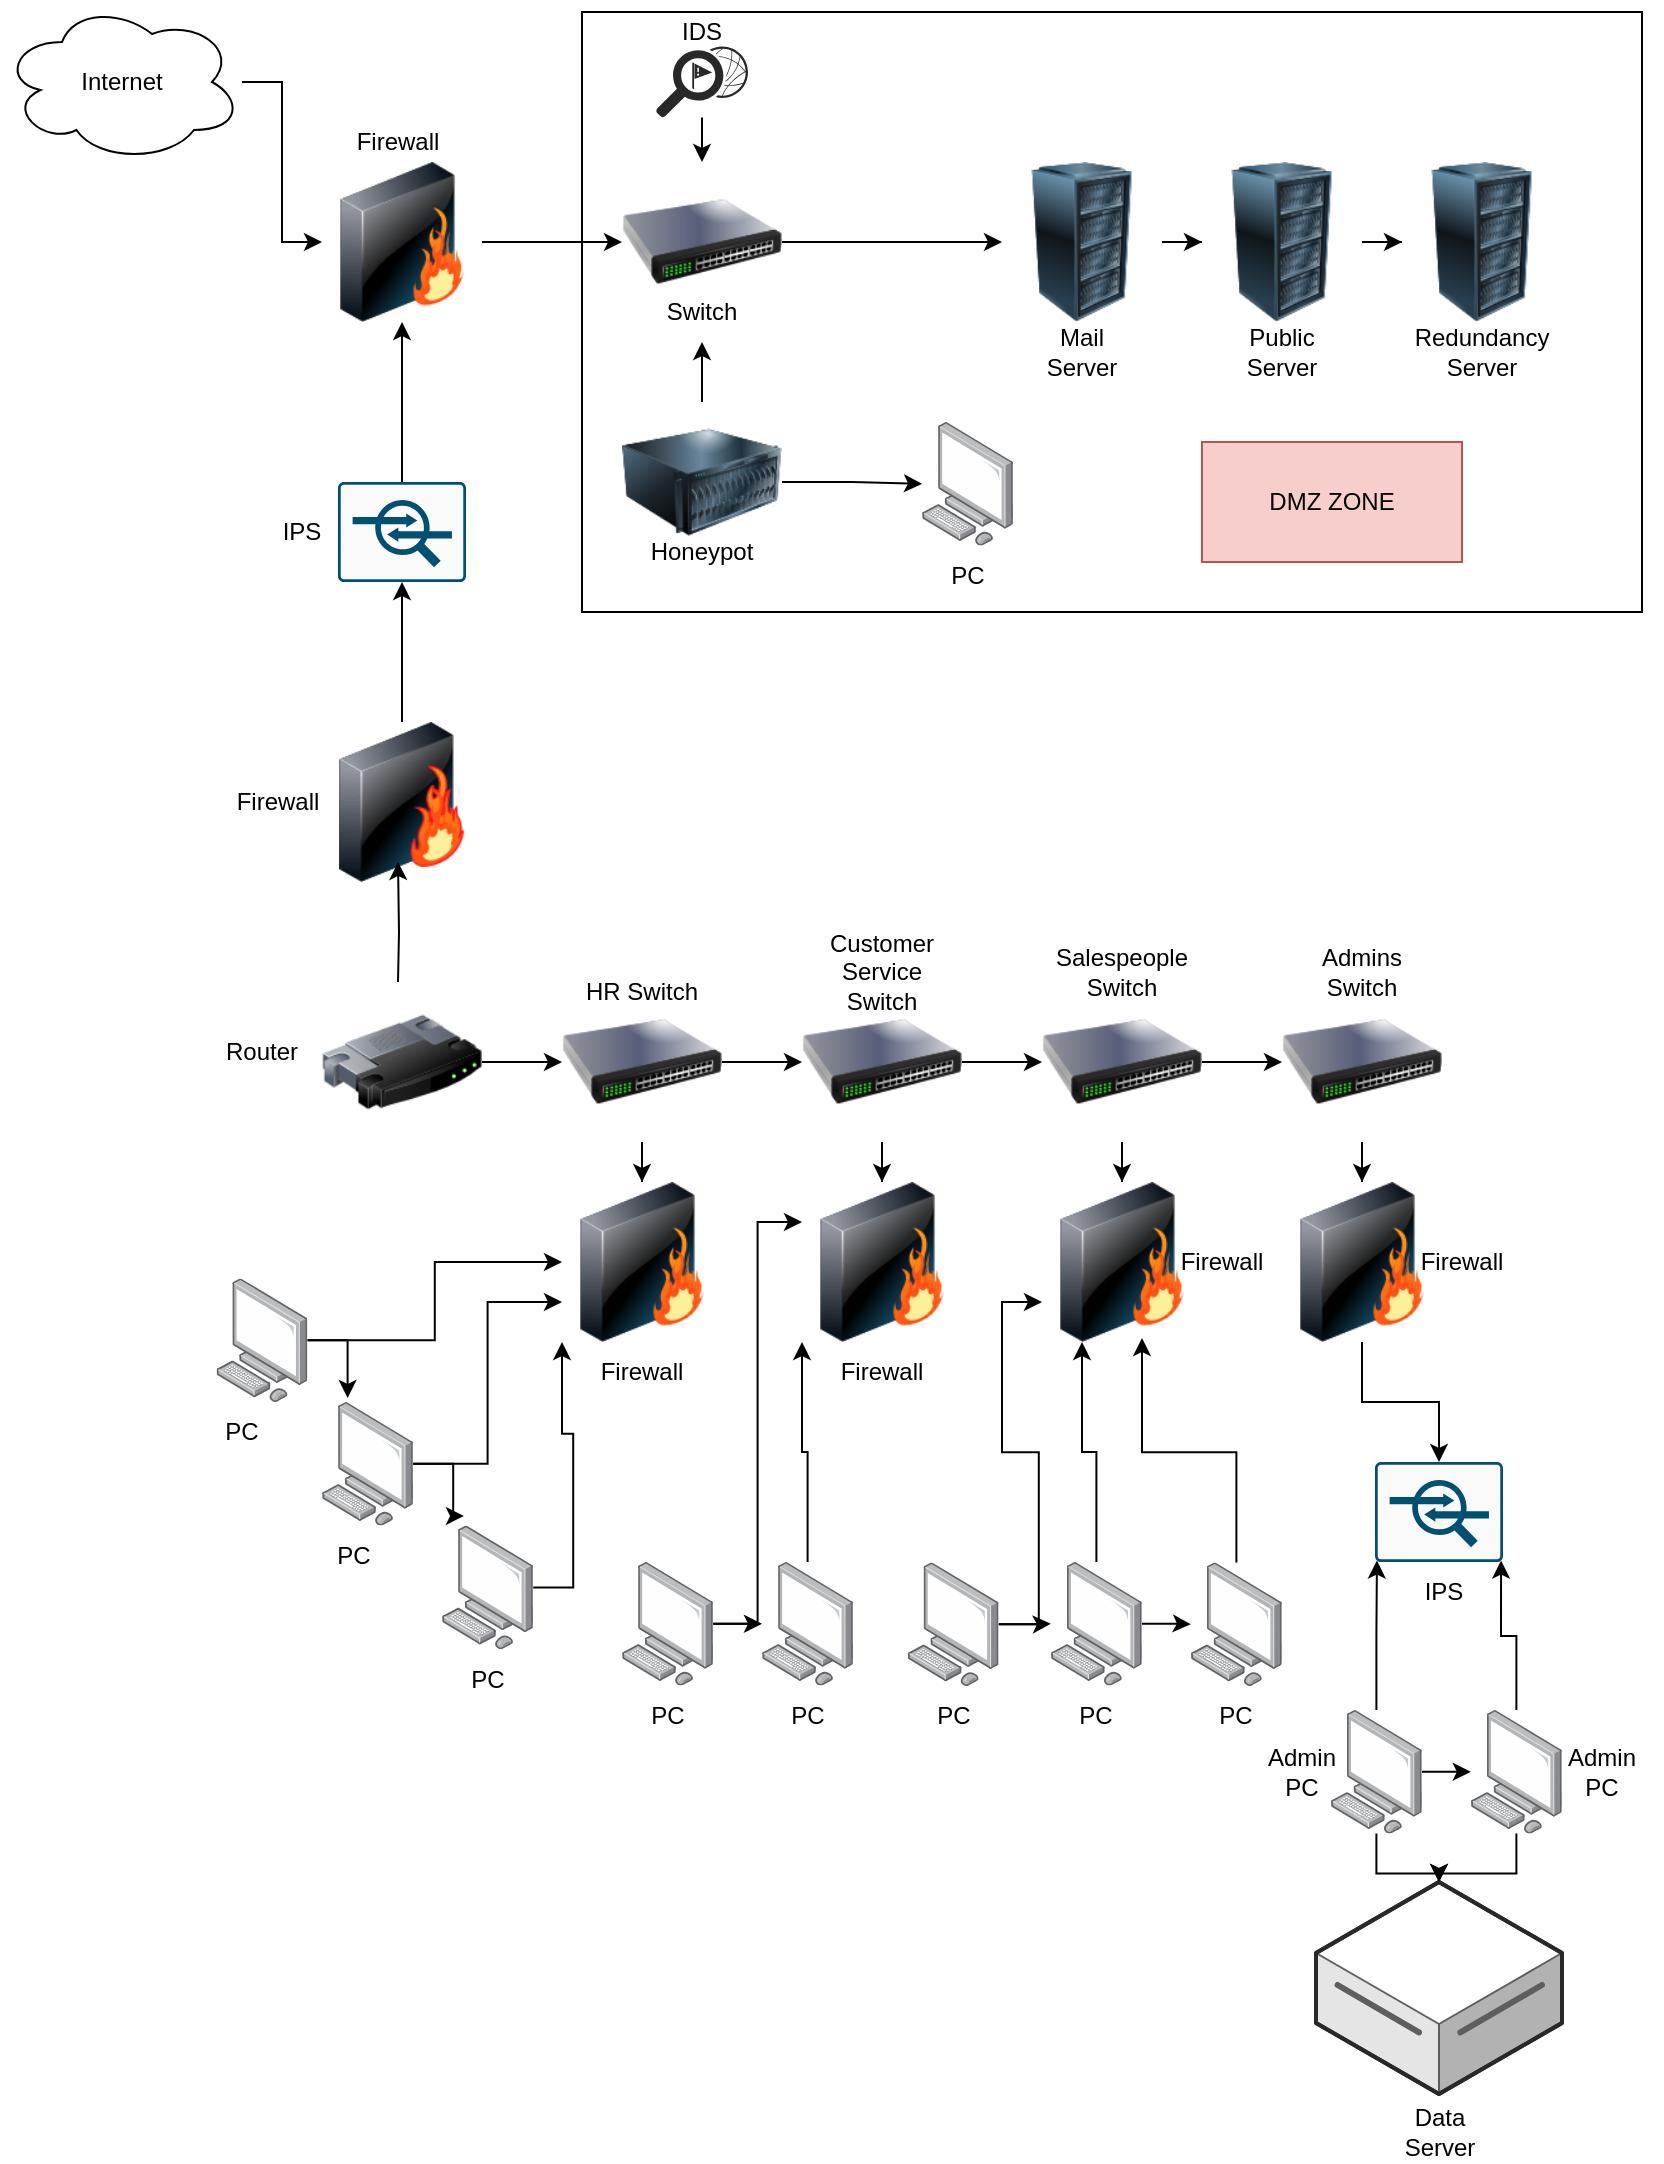 <mxfile version="24.0.7" type="github">
  <diagram name="Page-1" id="75iP4moHz4gSnm8W7jYa">
    <mxGraphModel dx="1434" dy="786" grid="1" gridSize="10" guides="1" tooltips="1" connect="1" arrows="1" fold="1" page="1" pageScale="1" pageWidth="850" pageHeight="1100" math="0" shadow="0">
      <root>
        <mxCell id="0" />
        <mxCell id="1" parent="0" />
        <mxCell id="Fdf8ruKNhAeZIdXmLDlQ-97" value="" style="rounded=0;whiteSpace=wrap;html=1;" vertex="1" parent="1">
          <mxGeometry x="290" y="5" width="530" height="300" as="geometry" />
        </mxCell>
        <mxCell id="Fdf8ruKNhAeZIdXmLDlQ-5" style="edgeStyle=orthogonalEdgeStyle;rounded=0;orthogonalLoop=1;jettySize=auto;html=1;" edge="1" parent="1" source="Fdf8ruKNhAeZIdXmLDlQ-1" target="Fdf8ruKNhAeZIdXmLDlQ-3">
          <mxGeometry relative="1" as="geometry" />
        </mxCell>
        <mxCell id="Fdf8ruKNhAeZIdXmLDlQ-1" value="" style="ellipse;shape=cloud;whiteSpace=wrap;html=1;" vertex="1" parent="1">
          <mxGeometry width="120" height="80" as="geometry" />
        </mxCell>
        <mxCell id="Fdf8ruKNhAeZIdXmLDlQ-2" value="Internet" style="text;html=1;align=center;verticalAlign=middle;whiteSpace=wrap;rounded=0;" vertex="1" parent="1">
          <mxGeometry x="30" y="25" width="60" height="30" as="geometry" />
        </mxCell>
        <mxCell id="Fdf8ruKNhAeZIdXmLDlQ-24" style="edgeStyle=orthogonalEdgeStyle;rounded=0;orthogonalLoop=1;jettySize=auto;html=1;entryX=0;entryY=0.5;entryDx=0;entryDy=0;" edge="1" parent="1" source="Fdf8ruKNhAeZIdXmLDlQ-3" target="Fdf8ruKNhAeZIdXmLDlQ-22">
          <mxGeometry relative="1" as="geometry">
            <mxPoint x="300" y="120" as="targetPoint" />
          </mxGeometry>
        </mxCell>
        <mxCell id="Fdf8ruKNhAeZIdXmLDlQ-3" value="" style="image;html=1;image=img/lib/clip_art/networking/Firewall_128x128.png" vertex="1" parent="1">
          <mxGeometry x="160" y="80" width="80" height="80" as="geometry" />
        </mxCell>
        <mxCell id="Fdf8ruKNhAeZIdXmLDlQ-27" style="edgeStyle=orthogonalEdgeStyle;rounded=0;orthogonalLoop=1;jettySize=auto;html=1;" edge="1" parent="1" source="Fdf8ruKNhAeZIdXmLDlQ-6" target="Fdf8ruKNhAeZIdXmLDlQ-20">
          <mxGeometry relative="1" as="geometry" />
        </mxCell>
        <mxCell id="Fdf8ruKNhAeZIdXmLDlQ-6" value="" style="image;html=1;image=img/lib/clip_art/computers/Server_Rack_128x128.png" vertex="1" parent="1">
          <mxGeometry x="500" y="80" width="80" height="80" as="geometry" />
        </mxCell>
        <mxCell id="Fdf8ruKNhAeZIdXmLDlQ-19" style="edgeStyle=orthogonalEdgeStyle;rounded=0;orthogonalLoop=1;jettySize=auto;html=1;" edge="1" parent="1" source="Fdf8ruKNhAeZIdXmLDlQ-8" target="Fdf8ruKNhAeZIdXmLDlQ-18">
          <mxGeometry relative="1" as="geometry" />
        </mxCell>
        <mxCell id="Fdf8ruKNhAeZIdXmLDlQ-132" style="edgeStyle=orthogonalEdgeStyle;rounded=0;orthogonalLoop=1;jettySize=auto;html=1;entryX=0.5;entryY=1;entryDx=0;entryDy=0;" edge="1" parent="1" source="Fdf8ruKNhAeZIdXmLDlQ-8" target="Fdf8ruKNhAeZIdXmLDlQ-33">
          <mxGeometry relative="1" as="geometry" />
        </mxCell>
        <mxCell id="Fdf8ruKNhAeZIdXmLDlQ-8" value="" style="image;html=1;image=img/lib/clip_art/computers/Server_128x128.png" vertex="1" parent="1">
          <mxGeometry x="310" y="200" width="80" height="80" as="geometry" />
        </mxCell>
        <mxCell id="Fdf8ruKNhAeZIdXmLDlQ-10" style="edgeStyle=orthogonalEdgeStyle;rounded=0;orthogonalLoop=1;jettySize=auto;html=1;" edge="1" parent="1" source="Fdf8ruKNhAeZIdXmLDlQ-9" target="Fdf8ruKNhAeZIdXmLDlQ-3">
          <mxGeometry relative="1" as="geometry" />
        </mxCell>
        <mxCell id="Fdf8ruKNhAeZIdXmLDlQ-9" value="" style="sketch=0;points=[[0.015,0.015,0],[0.985,0.015,0],[0.985,0.985,0],[0.015,0.985,0],[0.25,0,0],[0.5,0,0],[0.75,0,0],[1,0.25,0],[1,0.5,0],[1,0.75,0],[0.75,1,0],[0.5,1,0],[0.25,1,0],[0,0.75,0],[0,0.5,0],[0,0.25,0]];verticalLabelPosition=bottom;html=1;verticalAlign=top;aspect=fixed;align=center;pointerEvents=1;shape=mxgraph.cisco19.rect;prIcon=ips_ids;fillColor=#FAFAFA;strokeColor=#005073;" vertex="1" parent="1">
          <mxGeometry x="168" y="240" width="64" height="50" as="geometry" />
        </mxCell>
        <mxCell id="Fdf8ruKNhAeZIdXmLDlQ-129" style="edgeStyle=orthogonalEdgeStyle;rounded=0;orthogonalLoop=1;jettySize=auto;html=1;" edge="1" parent="1" source="Fdf8ruKNhAeZIdXmLDlQ-12" target="Fdf8ruKNhAeZIdXmLDlQ-22">
          <mxGeometry relative="1" as="geometry" />
        </mxCell>
        <mxCell id="Fdf8ruKNhAeZIdXmLDlQ-12" value="" style="verticalLabelPosition=bottom;sketch=0;html=1;fillColor=#282828;strokeColor=none;verticalAlign=top;pointerEvents=1;align=center;shape=mxgraph.cisco_safe.security_icons.ids;" vertex="1" parent="1">
          <mxGeometry x="327" y="22.25" width="46" height="35.5" as="geometry" />
        </mxCell>
        <mxCell id="Fdf8ruKNhAeZIdXmLDlQ-18" value="" style="image;points=[];aspect=fixed;html=1;align=center;shadow=0;dashed=0;image=img/lib/allied_telesis/computer_and_terminals/Personal_Computer.svg;" vertex="1" parent="1">
          <mxGeometry x="460" y="210" width="45.6" height="61.8" as="geometry" />
        </mxCell>
        <mxCell id="Fdf8ruKNhAeZIdXmLDlQ-28" style="edgeStyle=orthogonalEdgeStyle;rounded=0;orthogonalLoop=1;jettySize=auto;html=1;" edge="1" parent="1" source="Fdf8ruKNhAeZIdXmLDlQ-20" target="Fdf8ruKNhAeZIdXmLDlQ-21">
          <mxGeometry relative="1" as="geometry" />
        </mxCell>
        <mxCell id="Fdf8ruKNhAeZIdXmLDlQ-20" value="" style="image;html=1;image=img/lib/clip_art/computers/Server_Rack_128x128.png" vertex="1" parent="1">
          <mxGeometry x="600" y="80" width="80" height="80" as="geometry" />
        </mxCell>
        <mxCell id="Fdf8ruKNhAeZIdXmLDlQ-21" value="" style="image;html=1;image=img/lib/clip_art/computers/Server_Rack_128x128.png" vertex="1" parent="1">
          <mxGeometry x="700" y="80" width="80" height="80" as="geometry" />
        </mxCell>
        <mxCell id="Fdf8ruKNhAeZIdXmLDlQ-26" style="edgeStyle=orthogonalEdgeStyle;rounded=0;orthogonalLoop=1;jettySize=auto;html=1;" edge="1" parent="1" source="Fdf8ruKNhAeZIdXmLDlQ-22" target="Fdf8ruKNhAeZIdXmLDlQ-6">
          <mxGeometry relative="1" as="geometry" />
        </mxCell>
        <mxCell id="Fdf8ruKNhAeZIdXmLDlQ-22" value="" style="image;html=1;image=img/lib/clip_art/networking/Switch_128x128.png" vertex="1" parent="1">
          <mxGeometry x="310" y="80" width="80" height="80" as="geometry" />
        </mxCell>
        <mxCell id="Fdf8ruKNhAeZIdXmLDlQ-31" value="Honeypot" style="text;html=1;align=center;verticalAlign=middle;whiteSpace=wrap;rounded=0;" vertex="1" parent="1">
          <mxGeometry x="320" y="260" width="60" height="30" as="geometry" />
        </mxCell>
        <mxCell id="Fdf8ruKNhAeZIdXmLDlQ-32" value="PC" style="text;html=1;align=center;verticalAlign=middle;whiteSpace=wrap;rounded=0;" vertex="1" parent="1">
          <mxGeometry x="452.8" y="271.8" width="60" height="30" as="geometry" />
        </mxCell>
        <mxCell id="Fdf8ruKNhAeZIdXmLDlQ-33" value="Switch" style="text;html=1;align=center;verticalAlign=middle;whiteSpace=wrap;rounded=0;" vertex="1" parent="1">
          <mxGeometry x="320" y="140" width="60" height="30" as="geometry" />
        </mxCell>
        <mxCell id="Fdf8ruKNhAeZIdXmLDlQ-35" value="IDS" style="text;html=1;align=center;verticalAlign=middle;whiteSpace=wrap;rounded=0;" vertex="1" parent="1">
          <mxGeometry x="320" width="60" height="30" as="geometry" />
        </mxCell>
        <mxCell id="Fdf8ruKNhAeZIdXmLDlQ-36" value="IPS" style="text;html=1;align=center;verticalAlign=middle;whiteSpace=wrap;rounded=0;" vertex="1" parent="1">
          <mxGeometry x="120" y="250" width="60" height="30" as="geometry" />
        </mxCell>
        <mxCell id="Fdf8ruKNhAeZIdXmLDlQ-37" value="Firewall" style="text;html=1;align=center;verticalAlign=middle;whiteSpace=wrap;rounded=0;" vertex="1" parent="1">
          <mxGeometry x="168" y="55" width="60" height="30" as="geometry" />
        </mxCell>
        <mxCell id="Fdf8ruKNhAeZIdXmLDlQ-39" value="Mail Server" style="text;html=1;align=center;verticalAlign=middle;whiteSpace=wrap;rounded=0;" vertex="1" parent="1">
          <mxGeometry x="510" y="160" width="60" height="30" as="geometry" />
        </mxCell>
        <mxCell id="Fdf8ruKNhAeZIdXmLDlQ-41" value="Public Server" style="text;html=1;align=center;verticalAlign=middle;whiteSpace=wrap;rounded=0;" vertex="1" parent="1">
          <mxGeometry x="610" y="160" width="60" height="30" as="geometry" />
        </mxCell>
        <mxCell id="Fdf8ruKNhAeZIdXmLDlQ-42" value="Redundancy Server" style="text;html=1;align=center;verticalAlign=middle;whiteSpace=wrap;rounded=0;" vertex="1" parent="1">
          <mxGeometry x="710" y="160" width="60" height="30" as="geometry" />
        </mxCell>
        <mxCell id="Fdf8ruKNhAeZIdXmLDlQ-43" value="" style="image;html=1;image=img/lib/clip_art/networking/Firewall-page1_128x128.png" vertex="1" parent="1">
          <mxGeometry x="160" y="360" width="80" height="80" as="geometry" />
        </mxCell>
        <mxCell id="Fdf8ruKNhAeZIdXmLDlQ-44" style="edgeStyle=orthogonalEdgeStyle;rounded=0;orthogonalLoop=1;jettySize=auto;html=1;entryX=0.5;entryY=1;entryDx=0;entryDy=0;entryPerimeter=0;" edge="1" parent="1" source="Fdf8ruKNhAeZIdXmLDlQ-43" target="Fdf8ruKNhAeZIdXmLDlQ-9">
          <mxGeometry relative="1" as="geometry" />
        </mxCell>
        <mxCell id="Fdf8ruKNhAeZIdXmLDlQ-45" value="Firewall" style="text;html=1;align=center;verticalAlign=middle;whiteSpace=wrap;rounded=0;" vertex="1" parent="1">
          <mxGeometry x="108" y="385" width="60" height="30" as="geometry" />
        </mxCell>
        <mxCell id="Fdf8ruKNhAeZIdXmLDlQ-47" style="edgeStyle=orthogonalEdgeStyle;rounded=0;orthogonalLoop=1;jettySize=auto;html=1;entryX=0.475;entryY=0.875;entryDx=0;entryDy=0;entryPerimeter=0;" edge="1" parent="1" target="Fdf8ruKNhAeZIdXmLDlQ-43">
          <mxGeometry relative="1" as="geometry">
            <mxPoint x="198" y="490" as="sourcePoint" />
          </mxGeometry>
        </mxCell>
        <mxCell id="Fdf8ruKNhAeZIdXmLDlQ-48" value="Router" style="text;html=1;align=center;verticalAlign=middle;whiteSpace=wrap;rounded=0;" vertex="1" parent="1">
          <mxGeometry x="100" y="510" width="60" height="30" as="geometry" />
        </mxCell>
        <mxCell id="Fdf8ruKNhAeZIdXmLDlQ-54" style="edgeStyle=orthogonalEdgeStyle;rounded=0;orthogonalLoop=1;jettySize=auto;html=1;" edge="1" parent="1" source="Fdf8ruKNhAeZIdXmLDlQ-49" target="Fdf8ruKNhAeZIdXmLDlQ-50">
          <mxGeometry relative="1" as="geometry" />
        </mxCell>
        <mxCell id="Fdf8ruKNhAeZIdXmLDlQ-49" value="" style="image;html=1;image=img/lib/clip_art/networking/Router_128x128.png" vertex="1" parent="1">
          <mxGeometry x="160" y="490" width="80" height="80" as="geometry" />
        </mxCell>
        <mxCell id="Fdf8ruKNhAeZIdXmLDlQ-56" style="edgeStyle=orthogonalEdgeStyle;rounded=0;orthogonalLoop=1;jettySize=auto;html=1;entryX=0;entryY=0.5;entryDx=0;entryDy=0;" edge="1" parent="1" source="Fdf8ruKNhAeZIdXmLDlQ-50" target="Fdf8ruKNhAeZIdXmLDlQ-51">
          <mxGeometry relative="1" as="geometry" />
        </mxCell>
        <mxCell id="Fdf8ruKNhAeZIdXmLDlQ-67" style="edgeStyle=orthogonalEdgeStyle;rounded=0;orthogonalLoop=1;jettySize=auto;html=1;" edge="1" parent="1" source="Fdf8ruKNhAeZIdXmLDlQ-50" target="Fdf8ruKNhAeZIdXmLDlQ-63">
          <mxGeometry relative="1" as="geometry" />
        </mxCell>
        <mxCell id="Fdf8ruKNhAeZIdXmLDlQ-50" value="" style="image;html=1;image=img/lib/clip_art/networking/Switch_128x128.png" vertex="1" parent="1">
          <mxGeometry x="280" y="490" width="80" height="80" as="geometry" />
        </mxCell>
        <mxCell id="Fdf8ruKNhAeZIdXmLDlQ-57" style="edgeStyle=orthogonalEdgeStyle;rounded=0;orthogonalLoop=1;jettySize=auto;html=1;" edge="1" parent="1" source="Fdf8ruKNhAeZIdXmLDlQ-51" target="Fdf8ruKNhAeZIdXmLDlQ-52">
          <mxGeometry relative="1" as="geometry" />
        </mxCell>
        <mxCell id="Fdf8ruKNhAeZIdXmLDlQ-68" style="edgeStyle=orthogonalEdgeStyle;rounded=0;orthogonalLoop=1;jettySize=auto;html=1;" edge="1" parent="1" source="Fdf8ruKNhAeZIdXmLDlQ-51" target="Fdf8ruKNhAeZIdXmLDlQ-64">
          <mxGeometry relative="1" as="geometry" />
        </mxCell>
        <mxCell id="Fdf8ruKNhAeZIdXmLDlQ-51" value="" style="image;html=1;image=img/lib/clip_art/networking/Switch_128x128.png" vertex="1" parent="1">
          <mxGeometry x="400" y="490" width="80" height="80" as="geometry" />
        </mxCell>
        <mxCell id="Fdf8ruKNhAeZIdXmLDlQ-58" style="edgeStyle=orthogonalEdgeStyle;rounded=0;orthogonalLoop=1;jettySize=auto;html=1;" edge="1" parent="1" source="Fdf8ruKNhAeZIdXmLDlQ-52" target="Fdf8ruKNhAeZIdXmLDlQ-53">
          <mxGeometry relative="1" as="geometry" />
        </mxCell>
        <mxCell id="Fdf8ruKNhAeZIdXmLDlQ-69" style="edgeStyle=orthogonalEdgeStyle;rounded=0;orthogonalLoop=1;jettySize=auto;html=1;" edge="1" parent="1" source="Fdf8ruKNhAeZIdXmLDlQ-52" target="Fdf8ruKNhAeZIdXmLDlQ-65">
          <mxGeometry relative="1" as="geometry" />
        </mxCell>
        <mxCell id="Fdf8ruKNhAeZIdXmLDlQ-52" value="" style="image;html=1;image=img/lib/clip_art/networking/Switch_128x128.png" vertex="1" parent="1">
          <mxGeometry x="520" y="490" width="80" height="80" as="geometry" />
        </mxCell>
        <mxCell id="Fdf8ruKNhAeZIdXmLDlQ-70" style="edgeStyle=orthogonalEdgeStyle;rounded=0;orthogonalLoop=1;jettySize=auto;html=1;entryX=0.5;entryY=0;entryDx=0;entryDy=0;" edge="1" parent="1" source="Fdf8ruKNhAeZIdXmLDlQ-53" target="Fdf8ruKNhAeZIdXmLDlQ-66">
          <mxGeometry relative="1" as="geometry" />
        </mxCell>
        <mxCell id="Fdf8ruKNhAeZIdXmLDlQ-53" value="" style="image;html=1;image=img/lib/clip_art/networking/Switch_128x128.png" vertex="1" parent="1">
          <mxGeometry x="640" y="490" width="80" height="80" as="geometry" />
        </mxCell>
        <mxCell id="Fdf8ruKNhAeZIdXmLDlQ-59" value="HR Switch" style="text;html=1;align=center;verticalAlign=middle;whiteSpace=wrap;rounded=0;" vertex="1" parent="1">
          <mxGeometry x="290" y="480" width="60" height="30" as="geometry" />
        </mxCell>
        <mxCell id="Fdf8ruKNhAeZIdXmLDlQ-60" value="Customer Service Switch" style="text;html=1;align=center;verticalAlign=middle;whiteSpace=wrap;rounded=0;" vertex="1" parent="1">
          <mxGeometry x="410" y="470" width="60" height="30" as="geometry" />
        </mxCell>
        <mxCell id="Fdf8ruKNhAeZIdXmLDlQ-61" value="Salespeople Switch" style="text;html=1;align=center;verticalAlign=middle;whiteSpace=wrap;rounded=0;" vertex="1" parent="1">
          <mxGeometry x="530" y="470" width="60" height="30" as="geometry" />
        </mxCell>
        <mxCell id="Fdf8ruKNhAeZIdXmLDlQ-62" value="Admins Switch" style="text;html=1;align=center;verticalAlign=middle;whiteSpace=wrap;rounded=0;" vertex="1" parent="1">
          <mxGeometry x="650" y="470" width="60" height="30" as="geometry" />
        </mxCell>
        <mxCell id="Fdf8ruKNhAeZIdXmLDlQ-63" value="" style="image;html=1;image=img/lib/clip_art/networking/Firewall_128x128.png" vertex="1" parent="1">
          <mxGeometry x="280" y="590" width="80" height="80" as="geometry" />
        </mxCell>
        <mxCell id="Fdf8ruKNhAeZIdXmLDlQ-64" value="" style="image;html=1;image=img/lib/clip_art/networking/Firewall_128x128.png" vertex="1" parent="1">
          <mxGeometry x="400" y="590" width="80" height="80" as="geometry" />
        </mxCell>
        <mxCell id="Fdf8ruKNhAeZIdXmLDlQ-65" value="" style="image;html=1;image=img/lib/clip_art/networking/Firewall_128x128.png" vertex="1" parent="1">
          <mxGeometry x="520" y="590" width="80" height="80" as="geometry" />
        </mxCell>
        <mxCell id="Fdf8ruKNhAeZIdXmLDlQ-66" value="" style="image;html=1;image=img/lib/clip_art/networking/Firewall_128x128.png" vertex="1" parent="1">
          <mxGeometry x="640" y="590" width="80" height="80" as="geometry" />
        </mxCell>
        <mxCell id="Fdf8ruKNhAeZIdXmLDlQ-79" style="edgeStyle=orthogonalEdgeStyle;rounded=0;orthogonalLoop=1;jettySize=auto;html=1;" edge="1" parent="1" source="Fdf8ruKNhAeZIdXmLDlQ-71" target="Fdf8ruKNhAeZIdXmLDlQ-63">
          <mxGeometry relative="1" as="geometry" />
        </mxCell>
        <mxCell id="Fdf8ruKNhAeZIdXmLDlQ-71" value="" style="image;points=[];aspect=fixed;html=1;align=center;shadow=0;dashed=0;image=img/lib/allied_telesis/computer_and_terminals/Personal_Computer.svg;" vertex="1" parent="1">
          <mxGeometry x="107.2" y="638.2" width="45.6" height="61.8" as="geometry" />
        </mxCell>
        <mxCell id="Fdf8ruKNhAeZIdXmLDlQ-81" style="edgeStyle=orthogonalEdgeStyle;rounded=0;orthogonalLoop=1;jettySize=auto;html=1;entryX=0;entryY=1;entryDx=0;entryDy=0;" edge="1" parent="1" source="Fdf8ruKNhAeZIdXmLDlQ-72" target="Fdf8ruKNhAeZIdXmLDlQ-63">
          <mxGeometry relative="1" as="geometry" />
        </mxCell>
        <mxCell id="Fdf8ruKNhAeZIdXmLDlQ-72" value="" style="image;points=[];aspect=fixed;html=1;align=center;shadow=0;dashed=0;image=img/lib/allied_telesis/computer_and_terminals/Personal_Computer.svg;" vertex="1" parent="1">
          <mxGeometry x="220.0" y="761.8" width="45.6" height="61.8" as="geometry" />
        </mxCell>
        <mxCell id="Fdf8ruKNhAeZIdXmLDlQ-80" style="edgeStyle=orthogonalEdgeStyle;rounded=0;orthogonalLoop=1;jettySize=auto;html=1;entryX=0;entryY=0.75;entryDx=0;entryDy=0;" edge="1" parent="1" source="Fdf8ruKNhAeZIdXmLDlQ-73" target="Fdf8ruKNhAeZIdXmLDlQ-63">
          <mxGeometry relative="1" as="geometry" />
        </mxCell>
        <mxCell id="Fdf8ruKNhAeZIdXmLDlQ-73" value="" style="image;points=[];aspect=fixed;html=1;align=center;shadow=0;dashed=0;image=img/lib/allied_telesis/computer_and_terminals/Personal_Computer.svg;" vertex="1" parent="1">
          <mxGeometry x="160" y="700" width="45.6" height="61.8" as="geometry" />
        </mxCell>
        <mxCell id="Fdf8ruKNhAeZIdXmLDlQ-82" value="PC" style="text;html=1;align=center;verticalAlign=middle;whiteSpace=wrap;rounded=0;" vertex="1" parent="1">
          <mxGeometry x="90" y="700" width="60" height="30" as="geometry" />
        </mxCell>
        <mxCell id="Fdf8ruKNhAeZIdXmLDlQ-83" value="PC" style="text;html=1;align=center;verticalAlign=middle;whiteSpace=wrap;rounded=0;" vertex="1" parent="1">
          <mxGeometry x="146" y="762" width="60" height="30" as="geometry" />
        </mxCell>
        <mxCell id="Fdf8ruKNhAeZIdXmLDlQ-84" value="PC" style="text;html=1;align=center;verticalAlign=middle;whiteSpace=wrap;rounded=0;" vertex="1" parent="1">
          <mxGeometry x="213" y="824" width="60" height="30" as="geometry" />
        </mxCell>
        <mxCell id="Fdf8ruKNhAeZIdXmLDlQ-87" style="edgeStyle=orthogonalEdgeStyle;rounded=0;orthogonalLoop=1;jettySize=auto;html=1;entryX=0;entryY=0.25;entryDx=0;entryDy=0;" edge="1" parent="1" source="Fdf8ruKNhAeZIdXmLDlQ-85" target="Fdf8ruKNhAeZIdXmLDlQ-64">
          <mxGeometry relative="1" as="geometry" />
        </mxCell>
        <mxCell id="Fdf8ruKNhAeZIdXmLDlQ-111" style="edgeStyle=orthogonalEdgeStyle;rounded=0;orthogonalLoop=1;jettySize=auto;html=1;" edge="1" parent="1" source="Fdf8ruKNhAeZIdXmLDlQ-85" target="Fdf8ruKNhAeZIdXmLDlQ-86">
          <mxGeometry relative="1" as="geometry" />
        </mxCell>
        <mxCell id="Fdf8ruKNhAeZIdXmLDlQ-85" value="" style="image;points=[];aspect=fixed;html=1;align=center;shadow=0;dashed=0;image=img/lib/allied_telesis/computer_and_terminals/Personal_Computer.svg;" vertex="1" parent="1">
          <mxGeometry x="310" y="780" width="45.6" height="61.8" as="geometry" />
        </mxCell>
        <mxCell id="Fdf8ruKNhAeZIdXmLDlQ-88" style="edgeStyle=orthogonalEdgeStyle;rounded=0;orthogonalLoop=1;jettySize=auto;html=1;entryX=0;entryY=1;entryDx=0;entryDy=0;" edge="1" parent="1" source="Fdf8ruKNhAeZIdXmLDlQ-86" target="Fdf8ruKNhAeZIdXmLDlQ-64">
          <mxGeometry relative="1" as="geometry" />
        </mxCell>
        <mxCell id="Fdf8ruKNhAeZIdXmLDlQ-86" value="" style="image;points=[];aspect=fixed;html=1;align=center;shadow=0;dashed=0;image=img/lib/allied_telesis/computer_and_terminals/Personal_Computer.svg;" vertex="1" parent="1">
          <mxGeometry x="380" y="780" width="45.6" height="61.8" as="geometry" />
        </mxCell>
        <mxCell id="Fdf8ruKNhAeZIdXmLDlQ-89" value="PC" style="text;html=1;align=center;verticalAlign=middle;whiteSpace=wrap;rounded=0;" vertex="1" parent="1">
          <mxGeometry x="302.8" y="841.8" width="60" height="30" as="geometry" />
        </mxCell>
        <mxCell id="Fdf8ruKNhAeZIdXmLDlQ-90" value="PC" style="text;html=1;align=center;verticalAlign=middle;whiteSpace=wrap;rounded=0;" vertex="1" parent="1">
          <mxGeometry x="373" y="842" width="60" height="30" as="geometry" />
        </mxCell>
        <mxCell id="Fdf8ruKNhAeZIdXmLDlQ-100" style="edgeStyle=orthogonalEdgeStyle;rounded=0;orthogonalLoop=1;jettySize=auto;html=1;entryX=0;entryY=0.75;entryDx=0;entryDy=0;" edge="1" parent="1" source="Fdf8ruKNhAeZIdXmLDlQ-91" target="Fdf8ruKNhAeZIdXmLDlQ-65">
          <mxGeometry relative="1" as="geometry" />
        </mxCell>
        <mxCell id="Fdf8ruKNhAeZIdXmLDlQ-112" style="edgeStyle=orthogonalEdgeStyle;rounded=0;orthogonalLoop=1;jettySize=auto;html=1;" edge="1" parent="1" source="Fdf8ruKNhAeZIdXmLDlQ-91" target="Fdf8ruKNhAeZIdXmLDlQ-92">
          <mxGeometry relative="1" as="geometry" />
        </mxCell>
        <mxCell id="Fdf8ruKNhAeZIdXmLDlQ-91" value="" style="image;points=[];aspect=fixed;html=1;align=center;shadow=0;dashed=0;image=img/lib/allied_telesis/computer_and_terminals/Personal_Computer.svg;" vertex="1" parent="1">
          <mxGeometry x="452.8" y="780.2" width="45.6" height="61.8" as="geometry" />
        </mxCell>
        <mxCell id="Fdf8ruKNhAeZIdXmLDlQ-101" style="edgeStyle=orthogonalEdgeStyle;rounded=0;orthogonalLoop=1;jettySize=auto;html=1;entryX=0.25;entryY=1;entryDx=0;entryDy=0;" edge="1" parent="1" source="Fdf8ruKNhAeZIdXmLDlQ-92" target="Fdf8ruKNhAeZIdXmLDlQ-65">
          <mxGeometry relative="1" as="geometry" />
        </mxCell>
        <mxCell id="Fdf8ruKNhAeZIdXmLDlQ-113" style="edgeStyle=orthogonalEdgeStyle;rounded=0;orthogonalLoop=1;jettySize=auto;html=1;" edge="1" parent="1" source="Fdf8ruKNhAeZIdXmLDlQ-92" target="Fdf8ruKNhAeZIdXmLDlQ-93">
          <mxGeometry relative="1" as="geometry" />
        </mxCell>
        <mxCell id="Fdf8ruKNhAeZIdXmLDlQ-92" value="" style="image;points=[];aspect=fixed;html=1;align=center;shadow=0;dashed=0;image=img/lib/allied_telesis/computer_and_terminals/Personal_Computer.svg;" vertex="1" parent="1">
          <mxGeometry x="524.4" y="780" width="45.6" height="61.8" as="geometry" />
        </mxCell>
        <mxCell id="Fdf8ruKNhAeZIdXmLDlQ-93" value="" style="image;points=[];aspect=fixed;html=1;align=center;shadow=0;dashed=0;image=img/lib/allied_telesis/computer_and_terminals/Personal_Computer.svg;" vertex="1" parent="1">
          <mxGeometry x="594.4" y="780.2" width="45.6" height="61.8" as="geometry" />
        </mxCell>
        <mxCell id="Fdf8ruKNhAeZIdXmLDlQ-94" value="PC" style="text;html=1;align=center;verticalAlign=middle;whiteSpace=wrap;rounded=0;" vertex="1" parent="1">
          <mxGeometry x="446" y="842" width="60" height="30" as="geometry" />
        </mxCell>
        <mxCell id="Fdf8ruKNhAeZIdXmLDlQ-95" value="PC" style="text;html=1;align=center;verticalAlign=middle;whiteSpace=wrap;rounded=0;" vertex="1" parent="1">
          <mxGeometry x="517" y="842" width="60" height="30" as="geometry" />
        </mxCell>
        <mxCell id="Fdf8ruKNhAeZIdXmLDlQ-96" value="PC" style="text;html=1;align=center;verticalAlign=middle;whiteSpace=wrap;rounded=0;" vertex="1" parent="1">
          <mxGeometry x="587" y="842" width="60" height="30" as="geometry" />
        </mxCell>
        <mxCell id="Fdf8ruKNhAeZIdXmLDlQ-99" value="DMZ ZONE" style="text;html=1;align=center;verticalAlign=middle;whiteSpace=wrap;rounded=0;fillColor=#f8cecc;strokeColor=#b85450;" vertex="1" parent="1">
          <mxGeometry x="600" y="220" width="130" height="60" as="geometry" />
        </mxCell>
        <mxCell id="Fdf8ruKNhAeZIdXmLDlQ-102" style="edgeStyle=orthogonalEdgeStyle;rounded=0;orthogonalLoop=1;jettySize=auto;html=1;entryX=0.625;entryY=0.975;entryDx=0;entryDy=0;entryPerimeter=0;" edge="1" parent="1" source="Fdf8ruKNhAeZIdXmLDlQ-93" target="Fdf8ruKNhAeZIdXmLDlQ-65">
          <mxGeometry relative="1" as="geometry" />
        </mxCell>
        <mxCell id="Fdf8ruKNhAeZIdXmLDlQ-103" value="" style="sketch=0;points=[[0.015,0.015,0],[0.985,0.015,0],[0.985,0.985,0],[0.015,0.985,0],[0.25,0,0],[0.5,0,0],[0.75,0,0],[1,0.25,0],[1,0.5,0],[1,0.75,0],[0.75,1,0],[0.5,1,0],[0.25,1,0],[0,0.75,0],[0,0.5,0],[0,0.25,0]];verticalLabelPosition=bottom;html=1;verticalAlign=top;aspect=fixed;align=center;pointerEvents=1;shape=mxgraph.cisco19.rect;prIcon=ips_ids;fillColor=#FAFAFA;strokeColor=#005073;" vertex="1" parent="1">
          <mxGeometry x="686.5" y="730" width="64" height="50" as="geometry" />
        </mxCell>
        <mxCell id="Fdf8ruKNhAeZIdXmLDlQ-105" style="edgeStyle=orthogonalEdgeStyle;rounded=0;orthogonalLoop=1;jettySize=auto;html=1;entryX=0.5;entryY=0;entryDx=0;entryDy=0;entryPerimeter=0;" edge="1" parent="1" source="Fdf8ruKNhAeZIdXmLDlQ-66" target="Fdf8ruKNhAeZIdXmLDlQ-103">
          <mxGeometry relative="1" as="geometry" />
        </mxCell>
        <mxCell id="Fdf8ruKNhAeZIdXmLDlQ-114" style="edgeStyle=orthogonalEdgeStyle;rounded=0;orthogonalLoop=1;jettySize=auto;html=1;" edge="1" parent="1" source="Fdf8ruKNhAeZIdXmLDlQ-106" target="Fdf8ruKNhAeZIdXmLDlQ-108">
          <mxGeometry relative="1" as="geometry" />
        </mxCell>
        <mxCell id="Fdf8ruKNhAeZIdXmLDlQ-119" style="edgeStyle=orthogonalEdgeStyle;rounded=0;orthogonalLoop=1;jettySize=auto;html=1;" edge="1" parent="1" source="Fdf8ruKNhAeZIdXmLDlQ-106" target="Fdf8ruKNhAeZIdXmLDlQ-107">
          <mxGeometry relative="1" as="geometry" />
        </mxCell>
        <mxCell id="Fdf8ruKNhAeZIdXmLDlQ-106" value="" style="image;points=[];aspect=fixed;html=1;align=center;shadow=0;dashed=0;image=img/lib/allied_telesis/computer_and_terminals/Personal_Computer.svg;" vertex="1" parent="1">
          <mxGeometry x="664.4" y="854" width="45.6" height="61.8" as="geometry" />
        </mxCell>
        <mxCell id="Fdf8ruKNhAeZIdXmLDlQ-107" value="" style="verticalLabelPosition=bottom;html=1;verticalAlign=top;strokeWidth=1;align=center;outlineConnect=0;dashed=0;outlineConnect=0;shape=mxgraph.aws3d.dataServer;strokeColor=#5E5E5E;aspect=fixed;" vertex="1" parent="1">
          <mxGeometry x="657" y="940" width="123" height="106" as="geometry" />
        </mxCell>
        <mxCell id="Fdf8ruKNhAeZIdXmLDlQ-120" style="edgeStyle=orthogonalEdgeStyle;rounded=0;orthogonalLoop=1;jettySize=auto;html=1;" edge="1" parent="1" source="Fdf8ruKNhAeZIdXmLDlQ-108" target="Fdf8ruKNhAeZIdXmLDlQ-107">
          <mxGeometry relative="1" as="geometry" />
        </mxCell>
        <mxCell id="Fdf8ruKNhAeZIdXmLDlQ-108" value="" style="image;points=[];aspect=fixed;html=1;align=center;shadow=0;dashed=0;image=img/lib/allied_telesis/computer_and_terminals/Personal_Computer.svg;" vertex="1" parent="1">
          <mxGeometry x="734.4" y="854" width="45.6" height="61.8" as="geometry" />
        </mxCell>
        <mxCell id="Fdf8ruKNhAeZIdXmLDlQ-109" style="edgeStyle=orthogonalEdgeStyle;rounded=0;orthogonalLoop=1;jettySize=auto;html=1;entryX=0.285;entryY=-0.032;entryDx=0;entryDy=0;entryPerimeter=0;" edge="1" parent="1" source="Fdf8ruKNhAeZIdXmLDlQ-71" target="Fdf8ruKNhAeZIdXmLDlQ-73">
          <mxGeometry relative="1" as="geometry" />
        </mxCell>
        <mxCell id="Fdf8ruKNhAeZIdXmLDlQ-110" style="edgeStyle=orthogonalEdgeStyle;rounded=0;orthogonalLoop=1;jettySize=auto;html=1;entryX=0.241;entryY=-0.078;entryDx=0;entryDy=0;entryPerimeter=0;" edge="1" parent="1" source="Fdf8ruKNhAeZIdXmLDlQ-73" target="Fdf8ruKNhAeZIdXmLDlQ-72">
          <mxGeometry relative="1" as="geometry" />
        </mxCell>
        <mxCell id="Fdf8ruKNhAeZIdXmLDlQ-115" style="edgeStyle=orthogonalEdgeStyle;rounded=0;orthogonalLoop=1;jettySize=auto;html=1;entryX=0.015;entryY=0.985;entryDx=0;entryDy=0;entryPerimeter=0;" edge="1" parent="1" source="Fdf8ruKNhAeZIdXmLDlQ-106" target="Fdf8ruKNhAeZIdXmLDlQ-103">
          <mxGeometry relative="1" as="geometry" />
        </mxCell>
        <mxCell id="Fdf8ruKNhAeZIdXmLDlQ-121" value="Admin&lt;div&gt;PC&lt;/div&gt;" style="text;html=1;align=center;verticalAlign=middle;whiteSpace=wrap;rounded=0;" vertex="1" parent="1">
          <mxGeometry x="620" y="870" width="60" height="30" as="geometry" />
        </mxCell>
        <mxCell id="Fdf8ruKNhAeZIdXmLDlQ-122" value="Admin&lt;div&gt;PC&lt;/div&gt;" style="text;html=1;align=center;verticalAlign=middle;whiteSpace=wrap;rounded=0;" vertex="1" parent="1">
          <mxGeometry x="770" y="869.9" width="60" height="30" as="geometry" />
        </mxCell>
        <mxCell id="Fdf8ruKNhAeZIdXmLDlQ-123" value="Data Server" style="text;html=1;align=center;verticalAlign=middle;whiteSpace=wrap;rounded=0;" vertex="1" parent="1">
          <mxGeometry x="689" y="1050" width="60" height="30" as="geometry" />
        </mxCell>
        <mxCell id="Fdf8ruKNhAeZIdXmLDlQ-124" value="IPS" style="text;html=1;align=center;verticalAlign=middle;whiteSpace=wrap;rounded=0;" vertex="1" parent="1">
          <mxGeometry x="690.5" y="780.2" width="60" height="30" as="geometry" />
        </mxCell>
        <mxCell id="Fdf8ruKNhAeZIdXmLDlQ-125" value="Firewall" style="text;html=1;align=center;verticalAlign=middle;whiteSpace=wrap;rounded=0;" vertex="1" parent="1">
          <mxGeometry x="290" y="670" width="60" height="30" as="geometry" />
        </mxCell>
        <mxCell id="Fdf8ruKNhAeZIdXmLDlQ-126" value="Firewall" style="text;html=1;align=center;verticalAlign=middle;whiteSpace=wrap;rounded=0;" vertex="1" parent="1">
          <mxGeometry x="410" y="670" width="60" height="30" as="geometry" />
        </mxCell>
        <mxCell id="Fdf8ruKNhAeZIdXmLDlQ-127" value="Firewall" style="text;html=1;align=center;verticalAlign=middle;whiteSpace=wrap;rounded=0;" vertex="1" parent="1">
          <mxGeometry x="700" y="615" width="60" height="30" as="geometry" />
        </mxCell>
        <mxCell id="Fdf8ruKNhAeZIdXmLDlQ-128" value="Firewall" style="text;html=1;align=center;verticalAlign=middle;whiteSpace=wrap;rounded=0;" vertex="1" parent="1">
          <mxGeometry x="580" y="615" width="60" height="30" as="geometry" />
        </mxCell>
        <mxCell id="Fdf8ruKNhAeZIdXmLDlQ-131" style="edgeStyle=orthogonalEdgeStyle;rounded=0;orthogonalLoop=1;jettySize=auto;html=1;entryX=0.985;entryY=0.985;entryDx=0;entryDy=0;entryPerimeter=0;" edge="1" parent="1" source="Fdf8ruKNhAeZIdXmLDlQ-108" target="Fdf8ruKNhAeZIdXmLDlQ-103">
          <mxGeometry relative="1" as="geometry" />
        </mxCell>
      </root>
    </mxGraphModel>
  </diagram>
</mxfile>
